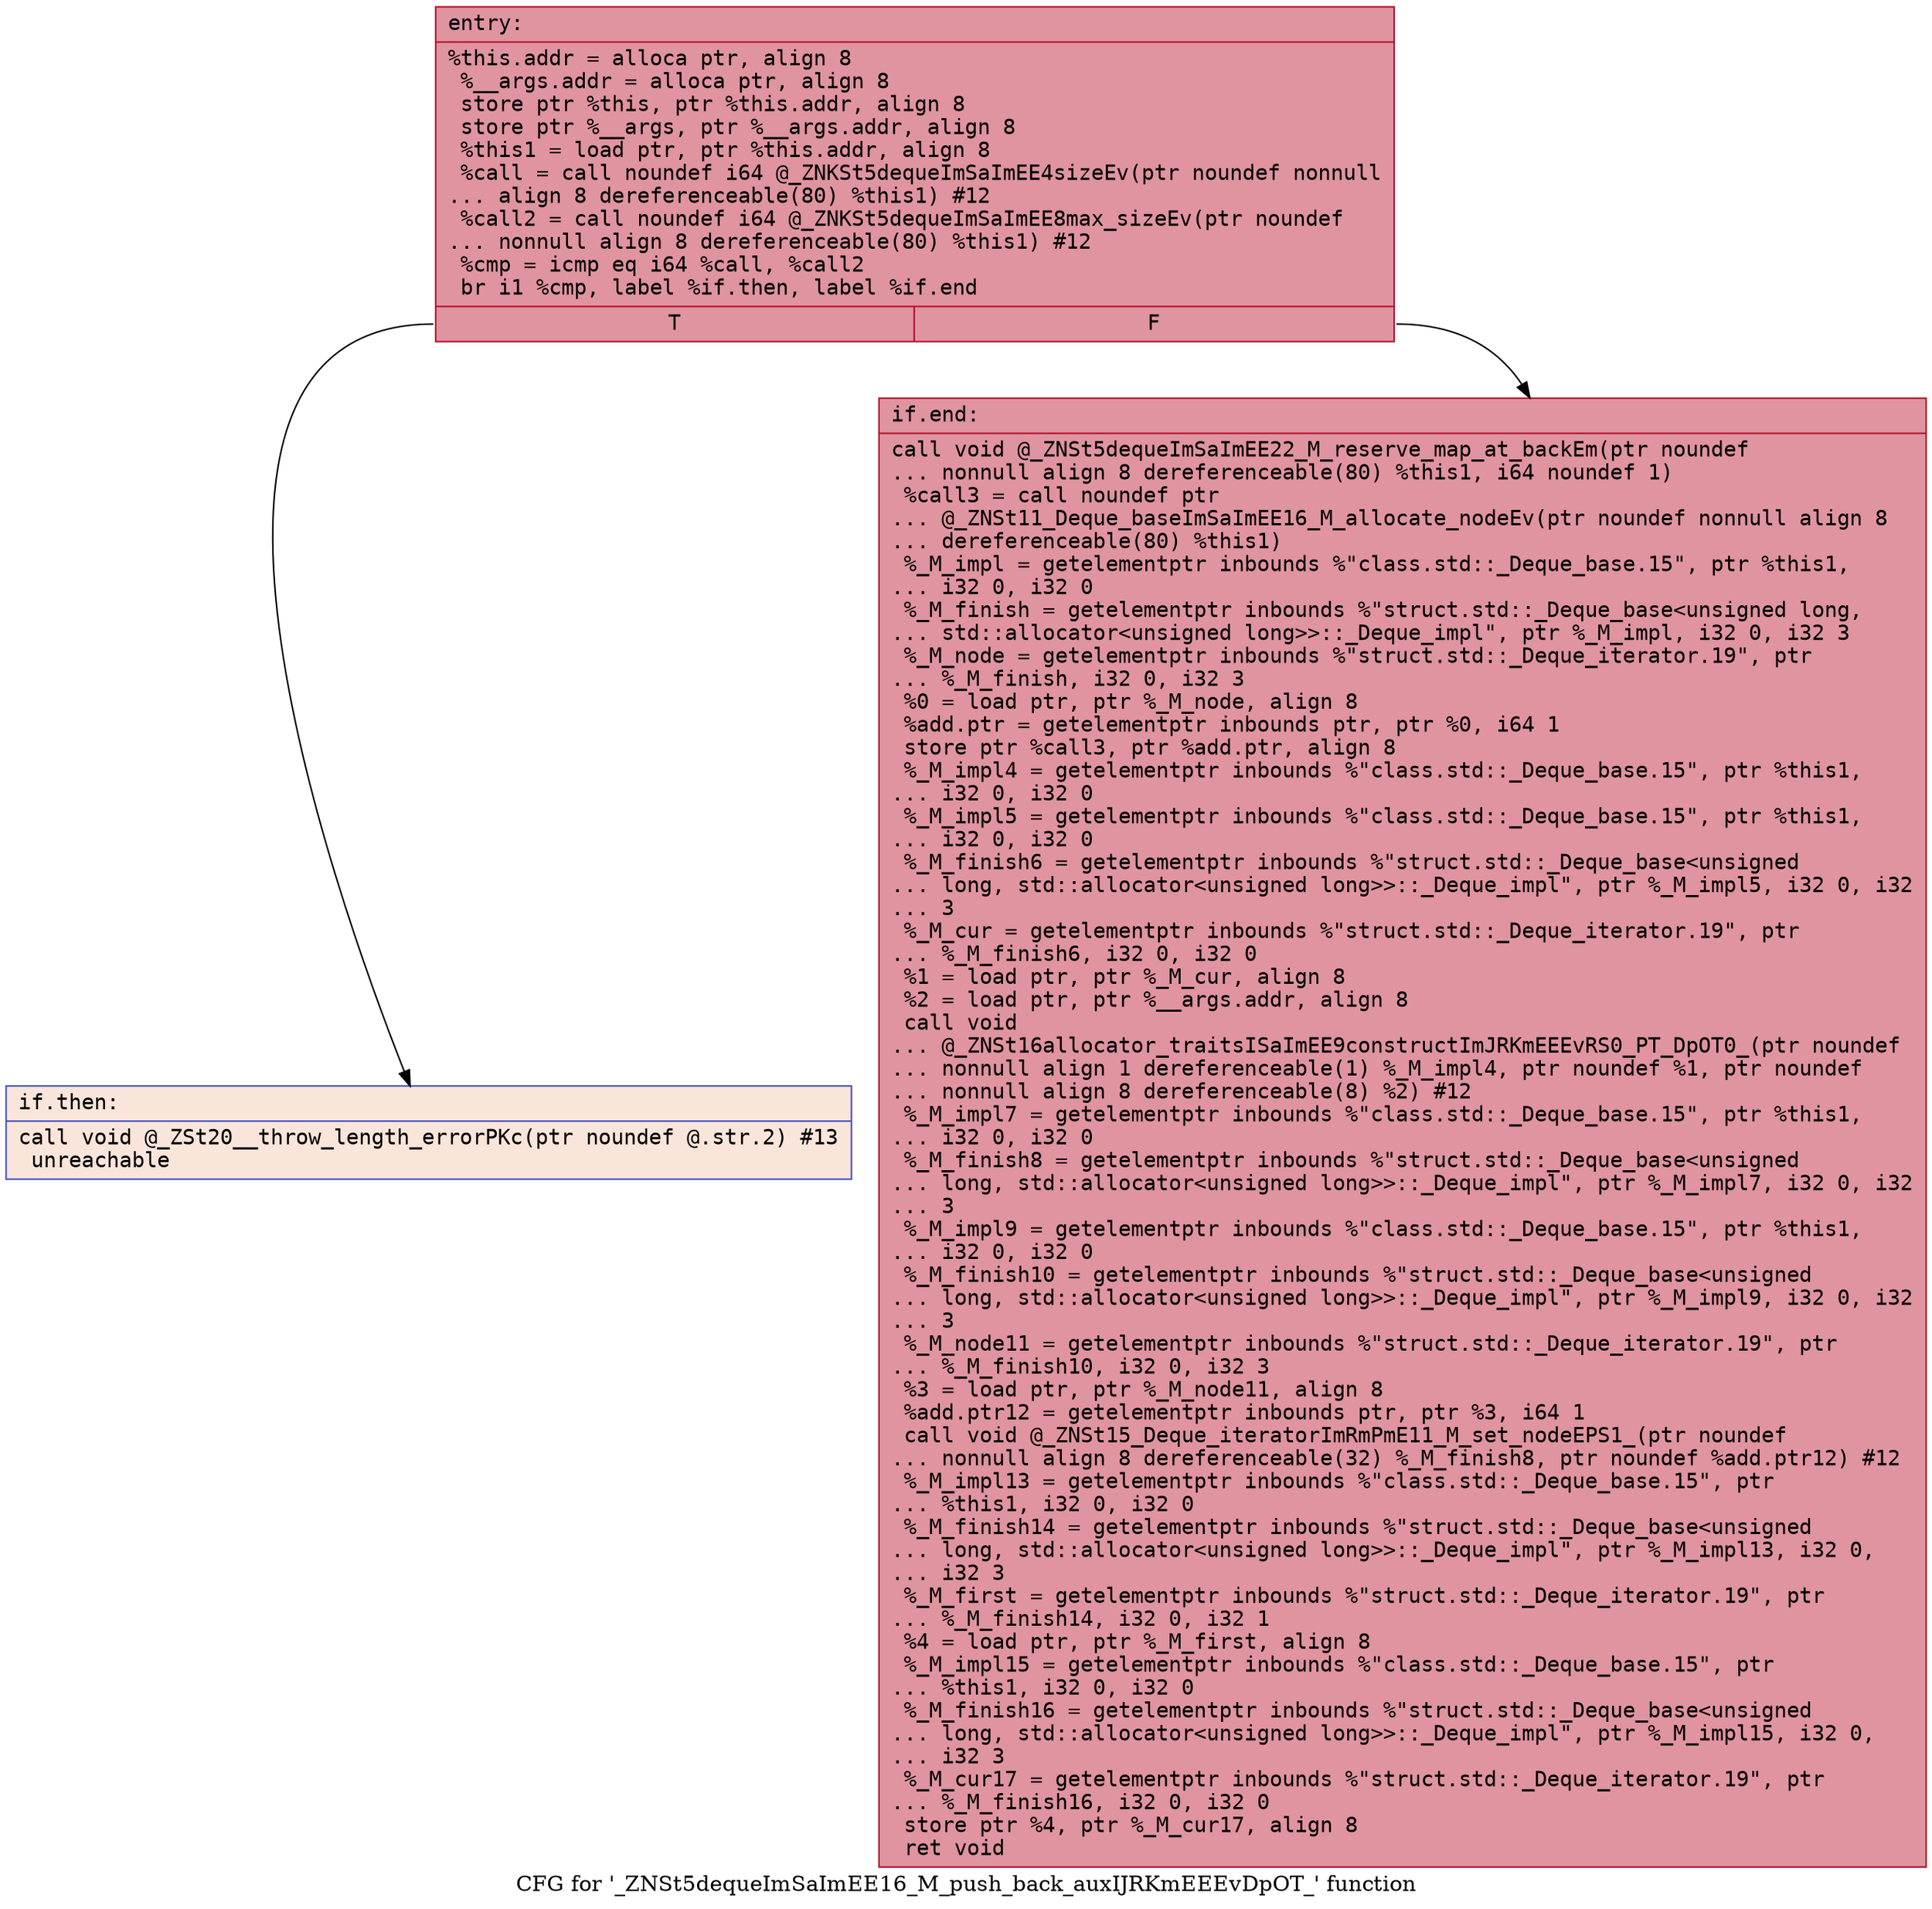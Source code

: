digraph "CFG for '_ZNSt5dequeImSaImEE16_M_push_back_auxIJRKmEEEvDpOT_' function" {
	label="CFG for '_ZNSt5dequeImSaImEE16_M_push_back_auxIJRKmEEEvDpOT_' function";

	Node0x560dc9ffa680 [shape=record,color="#b70d28ff", style=filled, fillcolor="#b70d2870" fontname="Courier",label="{entry:\l|  %this.addr = alloca ptr, align 8\l  %__args.addr = alloca ptr, align 8\l  store ptr %this, ptr %this.addr, align 8\l  store ptr %__args, ptr %__args.addr, align 8\l  %this1 = load ptr, ptr %this.addr, align 8\l  %call = call noundef i64 @_ZNKSt5dequeImSaImEE4sizeEv(ptr noundef nonnull\l... align 8 dereferenceable(80) %this1) #12\l  %call2 = call noundef i64 @_ZNKSt5dequeImSaImEE8max_sizeEv(ptr noundef\l... nonnull align 8 dereferenceable(80) %this1) #12\l  %cmp = icmp eq i64 %call, %call2\l  br i1 %cmp, label %if.then, label %if.end\l|{<s0>T|<s1>F}}"];
	Node0x560dc9ffa680:s0 -> Node0x560dc9ffad50[tooltip="entry -> if.then\nProbability 0.00%" ];
	Node0x560dc9ffa680:s1 -> Node0x560dc9ffadc0[tooltip="entry -> if.end\nProbability 100.00%" ];
	Node0x560dc9ffad50 [shape=record,color="#3d50c3ff", style=filled, fillcolor="#f4c5ad70" fontname="Courier",label="{if.then:\l|  call void @_ZSt20__throw_length_errorPKc(ptr noundef @.str.2) #13\l  unreachable\l}"];
	Node0x560dc9ffadc0 [shape=record,color="#b70d28ff", style=filled, fillcolor="#b70d2870" fontname="Courier",label="{if.end:\l|  call void @_ZNSt5dequeImSaImEE22_M_reserve_map_at_backEm(ptr noundef\l... nonnull align 8 dereferenceable(80) %this1, i64 noundef 1)\l  %call3 = call noundef ptr\l... @_ZNSt11_Deque_baseImSaImEE16_M_allocate_nodeEv(ptr noundef nonnull align 8\l... dereferenceable(80) %this1)\l  %_M_impl = getelementptr inbounds %\"class.std::_Deque_base.15\", ptr %this1,\l... i32 0, i32 0\l  %_M_finish = getelementptr inbounds %\"struct.std::_Deque_base\<unsigned long,\l... std::allocator\<unsigned long\>\>::_Deque_impl\", ptr %_M_impl, i32 0, i32 3\l  %_M_node = getelementptr inbounds %\"struct.std::_Deque_iterator.19\", ptr\l... %_M_finish, i32 0, i32 3\l  %0 = load ptr, ptr %_M_node, align 8\l  %add.ptr = getelementptr inbounds ptr, ptr %0, i64 1\l  store ptr %call3, ptr %add.ptr, align 8\l  %_M_impl4 = getelementptr inbounds %\"class.std::_Deque_base.15\", ptr %this1,\l... i32 0, i32 0\l  %_M_impl5 = getelementptr inbounds %\"class.std::_Deque_base.15\", ptr %this1,\l... i32 0, i32 0\l  %_M_finish6 = getelementptr inbounds %\"struct.std::_Deque_base\<unsigned\l... long, std::allocator\<unsigned long\>\>::_Deque_impl\", ptr %_M_impl5, i32 0, i32\l... 3\l  %_M_cur = getelementptr inbounds %\"struct.std::_Deque_iterator.19\", ptr\l... %_M_finish6, i32 0, i32 0\l  %1 = load ptr, ptr %_M_cur, align 8\l  %2 = load ptr, ptr %__args.addr, align 8\l  call void\l... @_ZNSt16allocator_traitsISaImEE9constructImJRKmEEEvRS0_PT_DpOT0_(ptr noundef\l... nonnull align 1 dereferenceable(1) %_M_impl4, ptr noundef %1, ptr noundef\l... nonnull align 8 dereferenceable(8) %2) #12\l  %_M_impl7 = getelementptr inbounds %\"class.std::_Deque_base.15\", ptr %this1,\l... i32 0, i32 0\l  %_M_finish8 = getelementptr inbounds %\"struct.std::_Deque_base\<unsigned\l... long, std::allocator\<unsigned long\>\>::_Deque_impl\", ptr %_M_impl7, i32 0, i32\l... 3\l  %_M_impl9 = getelementptr inbounds %\"class.std::_Deque_base.15\", ptr %this1,\l... i32 0, i32 0\l  %_M_finish10 = getelementptr inbounds %\"struct.std::_Deque_base\<unsigned\l... long, std::allocator\<unsigned long\>\>::_Deque_impl\", ptr %_M_impl9, i32 0, i32\l... 3\l  %_M_node11 = getelementptr inbounds %\"struct.std::_Deque_iterator.19\", ptr\l... %_M_finish10, i32 0, i32 3\l  %3 = load ptr, ptr %_M_node11, align 8\l  %add.ptr12 = getelementptr inbounds ptr, ptr %3, i64 1\l  call void @_ZNSt15_Deque_iteratorImRmPmE11_M_set_nodeEPS1_(ptr noundef\l... nonnull align 8 dereferenceable(32) %_M_finish8, ptr noundef %add.ptr12) #12\l  %_M_impl13 = getelementptr inbounds %\"class.std::_Deque_base.15\", ptr\l... %this1, i32 0, i32 0\l  %_M_finish14 = getelementptr inbounds %\"struct.std::_Deque_base\<unsigned\l... long, std::allocator\<unsigned long\>\>::_Deque_impl\", ptr %_M_impl13, i32 0,\l... i32 3\l  %_M_first = getelementptr inbounds %\"struct.std::_Deque_iterator.19\", ptr\l... %_M_finish14, i32 0, i32 1\l  %4 = load ptr, ptr %_M_first, align 8\l  %_M_impl15 = getelementptr inbounds %\"class.std::_Deque_base.15\", ptr\l... %this1, i32 0, i32 0\l  %_M_finish16 = getelementptr inbounds %\"struct.std::_Deque_base\<unsigned\l... long, std::allocator\<unsigned long\>\>::_Deque_impl\", ptr %_M_impl15, i32 0,\l... i32 3\l  %_M_cur17 = getelementptr inbounds %\"struct.std::_Deque_iterator.19\", ptr\l... %_M_finish16, i32 0, i32 0\l  store ptr %4, ptr %_M_cur17, align 8\l  ret void\l}"];
}

